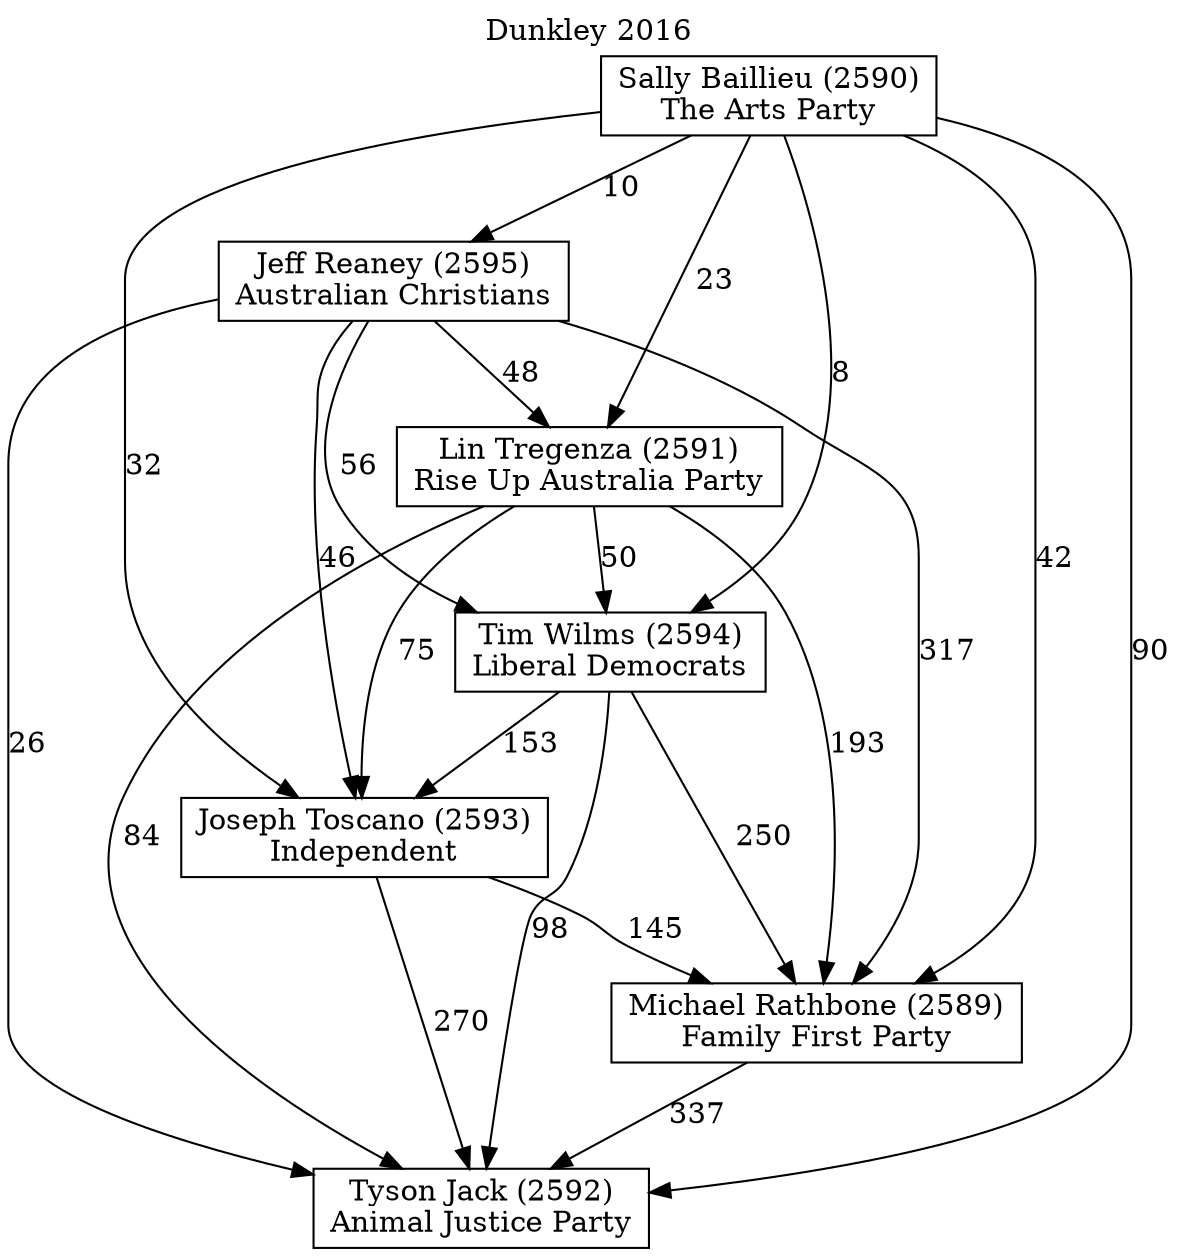 // House preference flow
digraph "Tyson Jack (2592)_Dunkley_2016" {
	graph [label="Dunkley 2016" labelloc=t mclimit=10]
	node [shape=box]
	"Tim Wilms (2594)" [label="Tim Wilms (2594)
Liberal Democrats"]
	"Michael Rathbone (2589)" [label="Michael Rathbone (2589)
Family First Party"]
	"Lin Tregenza (2591)" [label="Lin Tregenza (2591)
Rise Up Australia Party"]
	"Sally Baillieu (2590)" [label="Sally Baillieu (2590)
The Arts Party"]
	"Joseph Toscano (2593)" [label="Joseph Toscano (2593)
Independent"]
	"Tyson Jack (2592)" [label="Tyson Jack (2592)
Animal Justice Party"]
	"Jeff Reaney (2595)" [label="Jeff Reaney (2595)
Australian Christians"]
	"Jeff Reaney (2595)" -> "Joseph Toscano (2593)" [label=46]
	"Sally Baillieu (2590)" -> "Tim Wilms (2594)" [label=8]
	"Jeff Reaney (2595)" -> "Tyson Jack (2592)" [label=26]
	"Lin Tregenza (2591)" -> "Tim Wilms (2594)" [label=50]
	"Joseph Toscano (2593)" -> "Michael Rathbone (2589)" [label=145]
	"Sally Baillieu (2590)" -> "Michael Rathbone (2589)" [label=42]
	"Jeff Reaney (2595)" -> "Tim Wilms (2594)" [label=56]
	"Sally Baillieu (2590)" -> "Lin Tregenza (2591)" [label=23]
	"Sally Baillieu (2590)" -> "Joseph Toscano (2593)" [label=32]
	"Sally Baillieu (2590)" -> "Jeff Reaney (2595)" [label=10]
	"Lin Tregenza (2591)" -> "Michael Rathbone (2589)" [label=193]
	"Jeff Reaney (2595)" -> "Michael Rathbone (2589)" [label=317]
	"Tim Wilms (2594)" -> "Michael Rathbone (2589)" [label=250]
	"Jeff Reaney (2595)" -> "Lin Tregenza (2591)" [label=48]
	"Joseph Toscano (2593)" -> "Tyson Jack (2592)" [label=270]
	"Lin Tregenza (2591)" -> "Joseph Toscano (2593)" [label=75]
	"Tim Wilms (2594)" -> "Tyson Jack (2592)" [label=98]
	"Sally Baillieu (2590)" -> "Tyson Jack (2592)" [label=90]
	"Tim Wilms (2594)" -> "Joseph Toscano (2593)" [label=153]
	"Michael Rathbone (2589)" -> "Tyson Jack (2592)" [label=337]
	"Lin Tregenza (2591)" -> "Tyson Jack (2592)" [label=84]
}
